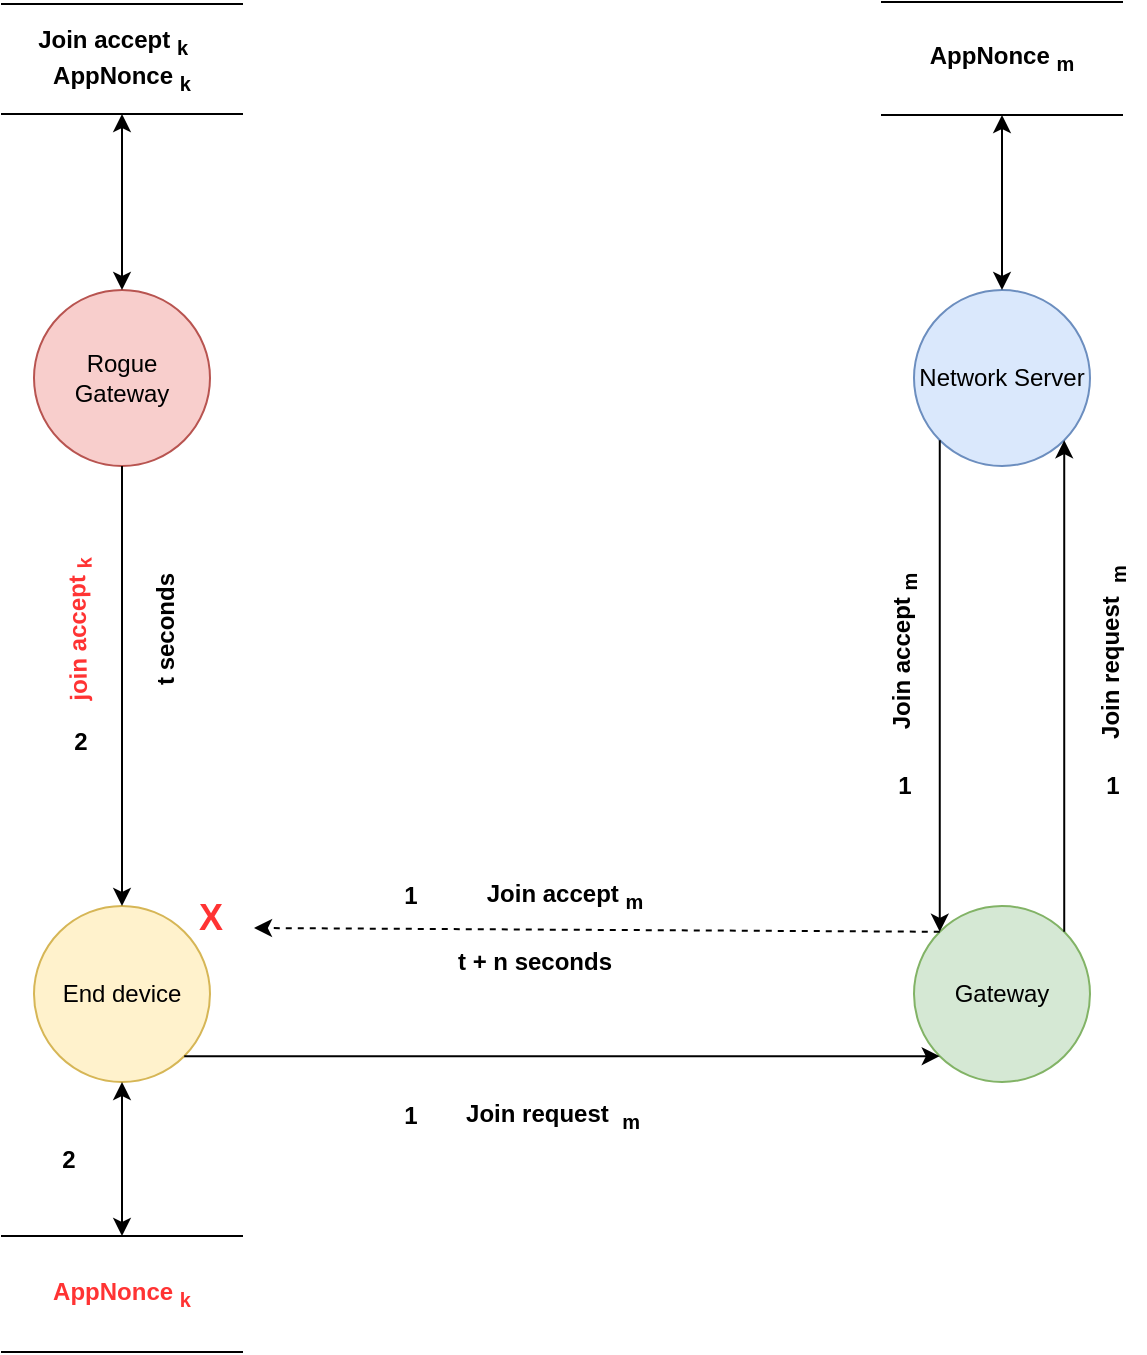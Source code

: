 <mxfile version="21.2.1" type="device">
  <diagram name="Page-1" id="_TaInAUBdxkimrYF0C6t">
    <mxGraphModel dx="1434" dy="1926" grid="1" gridSize="11" guides="1" tooltips="1" connect="1" arrows="1" fold="1" page="1" pageScale="1" pageWidth="850" pageHeight="1100" math="0" shadow="0">
      <root>
        <mxCell id="0" />
        <mxCell id="1" parent="0" />
        <mxCell id="2IMAK-BEFRz35ptsI3h_-1" value="End device" style="ellipse;whiteSpace=wrap;html=1;aspect=fixed;fillColor=#fff2cc;strokeColor=#d6b656;" vertex="1" parent="1">
          <mxGeometry x="176" y="396" width="88" height="88" as="geometry" />
        </mxCell>
        <mxCell id="2IMAK-BEFRz35ptsI3h_-2" value="Rogue Gateway" style="ellipse;whiteSpace=wrap;html=1;aspect=fixed;fillColor=#f8cecc;strokeColor=#b85450;" vertex="1" parent="1">
          <mxGeometry x="176" y="88" width="88" height="88" as="geometry" />
        </mxCell>
        <mxCell id="2IMAK-BEFRz35ptsI3h_-3" value="Gateway" style="ellipse;whiteSpace=wrap;html=1;aspect=fixed;fillColor=#d5e8d4;strokeColor=#82b366;" vertex="1" parent="1">
          <mxGeometry x="616" y="396" width="88" height="88" as="geometry" />
        </mxCell>
        <mxCell id="2IMAK-BEFRz35ptsI3h_-4" value="Network Server" style="ellipse;whiteSpace=wrap;html=1;aspect=fixed;fillColor=#dae8fc;strokeColor=#6c8ebf;" vertex="1" parent="1">
          <mxGeometry x="616" y="88" width="88" height="88" as="geometry" />
        </mxCell>
        <mxCell id="2IMAK-BEFRz35ptsI3h_-5" value="&lt;b&gt;Join accept &lt;sub&gt;k&amp;nbsp; &lt;/sub&gt;&amp;nbsp;&lt;br&gt;AppNonce &lt;sub&gt;k&lt;/sub&gt;&lt;br&gt;&lt;/b&gt;" style="shape=partialRectangle;whiteSpace=wrap;html=1;left=0;right=0;fillColor=none;" vertex="1" parent="1">
          <mxGeometry x="160" y="-55" width="120" height="55" as="geometry" />
        </mxCell>
        <mxCell id="2IMAK-BEFRz35ptsI3h_-6" value="" style="endArrow=classic;startArrow=classic;html=1;fontColor=#FF3333;rounded=0;exitX=0.5;exitY=0;exitDx=0;exitDy=0;entryX=0.5;entryY=1;entryDx=0;entryDy=0;" edge="1" parent="1" source="2IMAK-BEFRz35ptsI3h_-2" target="2IMAK-BEFRz35ptsI3h_-5">
          <mxGeometry width="50" height="50" relative="1" as="geometry">
            <mxPoint x="561" y="215" as="sourcePoint" />
            <mxPoint x="611" y="165" as="targetPoint" />
          </mxGeometry>
        </mxCell>
        <mxCell id="2IMAK-BEFRz35ptsI3h_-7" value="" style="endArrow=classic;html=1;fontColor=#FF3333;rounded=0;exitX=0.5;exitY=1;exitDx=0;exitDy=0;entryX=0.5;entryY=0;entryDx=0;entryDy=0;" edge="1" parent="1" source="2IMAK-BEFRz35ptsI3h_-2" target="2IMAK-BEFRz35ptsI3h_-1">
          <mxGeometry width="50" height="50" relative="1" as="geometry">
            <mxPoint x="561" y="215" as="sourcePoint" />
            <mxPoint x="611" y="165" as="targetPoint" />
          </mxGeometry>
        </mxCell>
        <mxCell id="2IMAK-BEFRz35ptsI3h_-9" value="" style="endArrow=classic;html=1;fontColor=#FF3333;rounded=0;exitX=1;exitY=0;exitDx=0;exitDy=0;entryX=1;entryY=1;entryDx=0;entryDy=0;" edge="1" parent="1" source="2IMAK-BEFRz35ptsI3h_-3" target="2IMAK-BEFRz35ptsI3h_-4">
          <mxGeometry width="50" height="50" relative="1" as="geometry">
            <mxPoint x="561" y="215" as="sourcePoint" />
            <mxPoint x="611" y="165" as="targetPoint" />
          </mxGeometry>
        </mxCell>
        <mxCell id="2IMAK-BEFRz35ptsI3h_-10" value="" style="endArrow=classic;html=1;fontColor=#FF3333;rounded=0;exitX=1;exitY=1;exitDx=0;exitDy=0;entryX=0;entryY=1;entryDx=0;entryDy=0;" edge="1" parent="1" source="2IMAK-BEFRz35ptsI3h_-1" target="2IMAK-BEFRz35ptsI3h_-3">
          <mxGeometry width="50" height="50" relative="1" as="geometry">
            <mxPoint x="561" y="215" as="sourcePoint" />
            <mxPoint x="611" y="165" as="targetPoint" />
          </mxGeometry>
        </mxCell>
        <mxCell id="2IMAK-BEFRz35ptsI3h_-11" value="" style="endArrow=classic;html=1;fontColor=#FF3333;rounded=0;exitX=0;exitY=1;exitDx=0;exitDy=0;entryX=0;entryY=0;entryDx=0;entryDy=0;" edge="1" parent="1" source="2IMAK-BEFRz35ptsI3h_-4" target="2IMAK-BEFRz35ptsI3h_-3">
          <mxGeometry width="50" height="50" relative="1" as="geometry">
            <mxPoint x="561" y="215" as="sourcePoint" />
            <mxPoint x="611" y="165" as="targetPoint" />
          </mxGeometry>
        </mxCell>
        <mxCell id="2IMAK-BEFRz35ptsI3h_-12" value="" style="endArrow=classic;html=1;fontColor=#FF3333;rounded=0;exitX=0;exitY=0;exitDx=0;exitDy=0;dashed=1;" edge="1" parent="1" source="2IMAK-BEFRz35ptsI3h_-3">
          <mxGeometry width="50" height="50" relative="1" as="geometry">
            <mxPoint x="330" y="209" as="sourcePoint" />
            <mxPoint x="286" y="407" as="targetPoint" />
          </mxGeometry>
        </mxCell>
        <mxCell id="2IMAK-BEFRz35ptsI3h_-13" value="&lt;b&gt;Join request&amp;nbsp; &lt;sub&gt;m&lt;/sub&gt;&lt;/b&gt;" style="text;html=1;align=center;verticalAlign=middle;resizable=0;points=[];autosize=1;strokeColor=none;fillColor=none;" vertex="1" parent="1">
          <mxGeometry x="380" y="484" width="110" height="33" as="geometry" />
        </mxCell>
        <mxCell id="2IMAK-BEFRz35ptsI3h_-16" value="&lt;font color=&quot;#ff3333&quot;&gt;&lt;b&gt;join accept &lt;sub&gt;k&lt;/sub&gt;&lt;/b&gt;&lt;/font&gt;" style="text;html=1;align=center;verticalAlign=middle;resizable=0;points=[];autosize=1;strokeColor=none;fillColor=none;rotation=-91;" vertex="1" parent="1">
          <mxGeometry x="149" y="242" width="99" height="33" as="geometry" />
        </mxCell>
        <mxCell id="2IMAK-BEFRz35ptsI3h_-17" value="&lt;b&gt;Join request&amp;nbsp; &lt;sub&gt;m&lt;/sub&gt;&lt;/b&gt;" style="text;html=1;align=center;verticalAlign=middle;resizable=0;points=[];autosize=1;strokeColor=none;fillColor=none;rotation=-90;" vertex="1" parent="1">
          <mxGeometry x="660" y="253" width="110" height="33" as="geometry" />
        </mxCell>
        <mxCell id="2IMAK-BEFRz35ptsI3h_-19" value="&lt;b&gt;1&lt;/b&gt;" style="text;html=1;align=center;verticalAlign=middle;resizable=0;points=[];autosize=1;strokeColor=none;fillColor=none;rounded=0;shadow=0;" vertex="1" parent="1">
          <mxGeometry x="347" y="484" width="33" height="33" as="geometry" />
        </mxCell>
        <mxCell id="2IMAK-BEFRz35ptsI3h_-20" value="&lt;b&gt;1&lt;/b&gt;" style="text;html=1;align=center;verticalAlign=middle;resizable=0;points=[];autosize=1;strokeColor=none;fillColor=none;" vertex="1" parent="1">
          <mxGeometry x="698.5" y="319" width="33" height="33" as="geometry" />
        </mxCell>
        <mxCell id="2IMAK-BEFRz35ptsI3h_-21" value="&lt;b&gt;Join accept &lt;sub&gt;m&lt;/sub&gt;&lt;/b&gt;" style="text;html=1;align=center;verticalAlign=middle;resizable=0;points=[];autosize=1;strokeColor=none;fillColor=none;rotation=-90;" vertex="1" parent="1">
          <mxGeometry x="561" y="253" width="99" height="33" as="geometry" />
        </mxCell>
        <mxCell id="2IMAK-BEFRz35ptsI3h_-22" value="&lt;b&gt;1&lt;/b&gt;" style="text;html=1;align=center;verticalAlign=middle;resizable=0;points=[];autosize=1;strokeColor=none;fillColor=none;" vertex="1" parent="1">
          <mxGeometry x="594" y="319" width="33" height="33" as="geometry" />
        </mxCell>
        <mxCell id="2IMAK-BEFRz35ptsI3h_-23" value="&lt;b&gt;Join accept &lt;sub&gt;m&lt;/sub&gt;&lt;/b&gt;" style="text;html=1;align=center;verticalAlign=middle;resizable=0;points=[];autosize=1;strokeColor=none;fillColor=none;rotation=0;" vertex="1" parent="1">
          <mxGeometry x="391" y="374" width="99" height="33" as="geometry" />
        </mxCell>
        <mxCell id="2IMAK-BEFRz35ptsI3h_-24" value="&lt;b&gt;t + n seconds&lt;/b&gt;" style="text;html=1;align=center;verticalAlign=middle;resizable=0;points=[];autosize=1;strokeColor=none;fillColor=none;" vertex="1" parent="1">
          <mxGeometry x="376" y="407" width="99" height="33" as="geometry" />
        </mxCell>
        <mxCell id="2IMAK-BEFRz35ptsI3h_-25" value="&lt;b&gt;1&lt;/b&gt;" style="text;html=1;align=center;verticalAlign=middle;resizable=0;points=[];autosize=1;strokeColor=none;fillColor=none;" vertex="1" parent="1">
          <mxGeometry x="347" y="374" width="33" height="33" as="geometry" />
        </mxCell>
        <mxCell id="2IMAK-BEFRz35ptsI3h_-26" value="&lt;b&gt;2&lt;/b&gt;" style="text;html=1;align=center;verticalAlign=middle;resizable=0;points=[];autosize=1;strokeColor=none;fillColor=none;" vertex="1" parent="1">
          <mxGeometry x="182" y="297" width="33" height="33" as="geometry" />
        </mxCell>
        <mxCell id="2IMAK-BEFRz35ptsI3h_-27" value="&lt;b&gt;t seconds&lt;/b&gt;" style="text;html=1;align=center;verticalAlign=middle;resizable=0;points=[];autosize=1;strokeColor=none;fillColor=none;rotation=-90;" vertex="1" parent="1">
          <mxGeometry x="203" y="242" width="77" height="33" as="geometry" />
        </mxCell>
        <mxCell id="2IMAK-BEFRz35ptsI3h_-28" value="&lt;font size=&quot;1&quot; color=&quot;#ff3333&quot;&gt;&lt;b style=&quot;font-size: 18px;&quot;&gt;X&lt;/b&gt;&lt;/font&gt;" style="text;html=1;align=center;verticalAlign=middle;resizable=0;points=[];autosize=1;strokeColor=none;fillColor=none;" vertex="1" parent="1">
          <mxGeometry x="247" y="385" width="33" height="33" as="geometry" />
        </mxCell>
        <mxCell id="2IMAK-BEFRz35ptsI3h_-29" value="" style="endArrow=classic;startArrow=classic;html=1;fontColor=#FF3333;rounded=0;entryX=0.5;entryY=1;entryDx=0;entryDy=0;exitX=0.5;exitY=0;exitDx=0;exitDy=0;" edge="1" parent="1" source="2IMAK-BEFRz35ptsI3h_-30" target="2IMAK-BEFRz35ptsI3h_-1">
          <mxGeometry width="50" height="50" relative="1" as="geometry">
            <mxPoint x="220" y="572" as="sourcePoint" />
            <mxPoint x="611" y="264" as="targetPoint" />
          </mxGeometry>
        </mxCell>
        <mxCell id="2IMAK-BEFRz35ptsI3h_-30" value="&lt;b&gt;&lt;font color=&quot;#ff3333&quot;&gt;AppNonce &lt;sub&gt;k&lt;/sub&gt;&lt;/font&gt;&lt;/b&gt;" style="shape=partialRectangle;whiteSpace=wrap;html=1;left=0;right=0;fillColor=none;" vertex="1" parent="1">
          <mxGeometry x="160" y="561" width="120" height="58" as="geometry" />
        </mxCell>
        <mxCell id="2IMAK-BEFRz35ptsI3h_-31" value="&lt;b&gt;2&lt;/b&gt;" style="text;html=1;align=center;verticalAlign=middle;resizable=0;points=[];autosize=1;strokeColor=none;fillColor=none;" vertex="1" parent="1">
          <mxGeometry x="176" y="506" width="33" height="33" as="geometry" />
        </mxCell>
        <mxCell id="2IMAK-BEFRz35ptsI3h_-34" value="&lt;b&gt;AppNonce &lt;sub&gt;m&lt;/sub&gt;&lt;/b&gt;" style="shape=partialRectangle;whiteSpace=wrap;html=1;left=0;right=0;fillColor=none;" vertex="1" parent="1">
          <mxGeometry x="600" y="-56" width="120" height="56.5" as="geometry" />
        </mxCell>
        <mxCell id="2IMAK-BEFRz35ptsI3h_-35" value="" style="endArrow=classic;startArrow=classic;html=1;fontColor=#FF3333;rounded=0;entryX=0.5;entryY=1;entryDx=0;entryDy=0;exitX=0.5;exitY=0;exitDx=0;exitDy=0;" edge="1" parent="1" source="2IMAK-BEFRz35ptsI3h_-4" target="2IMAK-BEFRz35ptsI3h_-34">
          <mxGeometry width="50" height="50" relative="1" as="geometry">
            <mxPoint x="561" y="292" as="sourcePoint" />
            <mxPoint x="611" y="242" as="targetPoint" />
          </mxGeometry>
        </mxCell>
      </root>
    </mxGraphModel>
  </diagram>
</mxfile>
